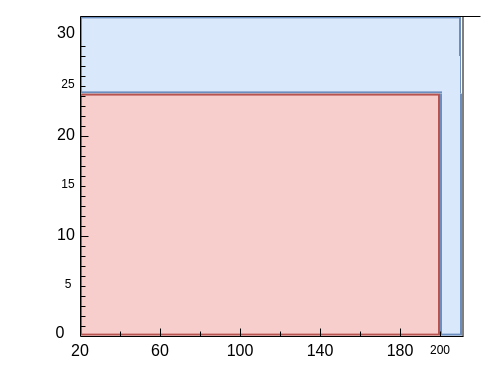 <mxfile version="24.7.7">
  <diagram name="Page-1" id="2YBvvXClWsGukQMizWep">
    <mxGraphModel dx="94" dy="171" grid="1" gridSize="5" guides="1" tooltips="1" connect="1" arrows="1" fold="1" page="1" pageScale="1" pageWidth="850" pageHeight="1100" math="0" shadow="0">
      <root>
        <mxCell id="0" />
        <mxCell id="1" parent="0" />
        <mxCell id="fkxoJw_FiIvYXWFRIx9n-25" value="&lt;font style=&quot;font-size: 6px;&quot;&gt;15&lt;/font&gt;&lt;span style=&quot;color: rgba(0, 0, 0, 0); font-family: monospace; font-size: 0px; text-align: start; text-wrap: nowrap;&quot;&gt;%3CmxGraphModel%3E%3Croot%3E%3CmxCell%20id%3D%220%22%2F%3E%3CmxCell%20id%3D%221%22%20parent%3D%220%22%2F%3E%3CmxCell%20id%3D%222%22%20value%3D%22%26lt%3Bfont%20style%3D%26quot%3Bfont-size%3A%204px%3B%26quot%3B%26gt%3B12%26lt%3B%2Ffont%26gt%3B%22%20style%3D%22text%3Bhtml%3D1%3Balign%3Dcenter%3BverticalAlign%3Dmiddle%3BwhiteSpace%3Dwrap%3Brounded%3D0%3B%22%20vertex%3D%221%22%20parent%3D%221%22%3E%3CmxGeometry%20x%3D%22404%22%20y%3D%22402%22%20width%3D%2260%22%20height%3D%2230%22%20as%3D%22geometry%22%2F%3E%3C%2FmxCell%3E%3C%2Froot%3E%3C%2FmxGraphModel%3E&lt;/span&gt;&lt;span style=&quot;color: rgba(0, 0, 0, 0); font-family: monospace; font-size: 0px; text-align: start; text-wrap: nowrap;&quot;&gt;%3CmxGraphModel%3E%3Croot%3E%3CmxCell%20id%3D%220%22%2F%3E%3CmxCell%20id%3D%221%22%20parent%3D%220%22%2F%3E%3CmxCell%20id%3D%222%22%20value%3D%22%26lt%3Bfont%20style%3D%26quot%3Bfont-size%3A%204px%3B%26quot%3B%26gt%3B12%26lt%3B%2Ffont%26gt%3B%22%20style%3D%22text%3Bhtml%3D1%3Balign%3Dcenter%3BverticalAlign%3Dmiddle%3BwhiteSpace%3Dwrap%3Brounded%3D0%3B%22%20vertex%3D%221%22%20parent%3D%221%22%3E%3CmxGeometry%20x%3D%22404%22%20y%3D%22402%22%20width%3D%2260%22%20height%3D%2230%22%20as%3D%22geometry%22%2F%3E%3C%2FmxCell%3E%3C%2Froot%3E%3C%2FmxGraphModel%3E&lt;/span&gt;" style="text;html=1;align=center;verticalAlign=middle;whiteSpace=wrap;rounded=0;" vertex="1" parent="1">
          <mxGeometry x="404" y="387" width="60" height="30" as="geometry" />
        </mxCell>
        <mxCell id="fkxoJw_FiIvYXWFRIx9n-4" value="&lt;font style=&quot;font-size: 8px;&quot;&gt;20&lt;/font&gt;" style="text;html=1;align=center;verticalAlign=middle;whiteSpace=wrap;rounded=0;" vertex="1" parent="1">
          <mxGeometry x="403" y="363" width="60" height="30" as="geometry" />
        </mxCell>
        <mxCell id="fkxoJw_FiIvYXWFRIx9n-3" value="&lt;font style=&quot;font-size: 8px;&quot;&gt;10&lt;/font&gt;" style="text;html=1;align=center;verticalAlign=middle;whiteSpace=wrap;rounded=0;" vertex="1" parent="1">
          <mxGeometry x="403" y="413" width="60" height="30" as="geometry" />
        </mxCell>
        <mxCell id="GQAdlAE5HYUgt-AYLH03-14" value="&lt;font style=&quot;font-size: 6px;&quot;&gt;200&lt;/font&gt;" style="text;html=1;align=center;verticalAlign=middle;whiteSpace=wrap;rounded=0;" parent="1" vertex="1">
          <mxGeometry x="589.9" y="470" width="60" height="30" as="geometry" />
        </mxCell>
        <mxCell id="xvQEQHH_XLuV9ZaB941X-30" value="" style="rounded=0;whiteSpace=wrap;html=1;fillColor=#dae8fc;strokeColor=#6c8ebf;" parent="1" vertex="1">
          <mxGeometry x="620.5" y="359.3" width="10" height="120" as="geometry" />
        </mxCell>
        <mxCell id="xvQEQHH_XLuV9ZaB941X-29" value="" style="rounded=0;whiteSpace=wrap;html=1;fillColor=#dae8fc;strokeColor=#6c8ebf;" parent="1" vertex="1">
          <mxGeometry x="440.5" y="320.7" width="189.5" height="37.5" as="geometry" />
        </mxCell>
        <mxCell id="xvQEQHH_XLuV9ZaB941X-28" value="" style="rounded=0;whiteSpace=wrap;html=1;fillColor=#f8cecc;strokeColor=#b85450;" parent="1" vertex="1">
          <mxGeometry x="440.5" y="359.3" width="179" height="120" as="geometry" />
        </mxCell>
        <mxCell id="xvQEQHH_XLuV9ZaB941X-1" value="" style="endArrow=none;html=1;rounded=0;strokeWidth=0.5;" parent="1" edge="1">
          <mxGeometry width="50" height="50" relative="1" as="geometry">
            <mxPoint x="440" y="480" as="sourcePoint" />
            <mxPoint x="631.5" y="480" as="targetPoint" />
          </mxGeometry>
        </mxCell>
        <mxCell id="xvQEQHH_XLuV9ZaB941X-2" value="" style="endArrow=none;html=1;rounded=0;strokeWidth=0.5;" parent="1" edge="1">
          <mxGeometry width="50" height="50" relative="1" as="geometry">
            <mxPoint x="440" y="480" as="sourcePoint" />
            <mxPoint x="440" y="320" as="targetPoint" />
          </mxGeometry>
        </mxCell>
        <mxCell id="xvQEQHH_XLuV9ZaB941X-3" value="" style="endArrow=none;html=1;rounded=0;strokeWidth=0.5;" parent="1" edge="1">
          <mxGeometry width="50" height="50" relative="1" as="geometry">
            <mxPoint x="440" y="320" as="sourcePoint" />
            <mxPoint x="640" y="320" as="targetPoint" />
          </mxGeometry>
        </mxCell>
        <mxCell id="xvQEQHH_XLuV9ZaB941X-4" value="" style="endArrow=none;html=1;rounded=0;strokeWidth=0.5;" parent="1" edge="1">
          <mxGeometry width="50" height="50" relative="1" as="geometry">
            <mxPoint x="631.25" y="480" as="sourcePoint" />
            <mxPoint x="631.25" y="320" as="targetPoint" />
          </mxGeometry>
        </mxCell>
        <mxCell id="xvQEQHH_XLuV9ZaB941X-5" value="" style="endArrow=none;html=1;rounded=0;strokeWidth=0.5;arcSize=20;" parent="1" edge="1">
          <mxGeometry width="50" height="50" relative="1" as="geometry">
            <mxPoint x="460" y="480" as="sourcePoint" />
            <mxPoint x="460" y="477.5" as="targetPoint" />
          </mxGeometry>
        </mxCell>
        <mxCell id="xvQEQHH_XLuV9ZaB941X-6" value="" style="endArrow=none;html=1;rounded=0;strokeWidth=0.5;arcSize=20;" parent="1" edge="1">
          <mxGeometry width="50" height="50" relative="1" as="geometry">
            <mxPoint x="480" y="480" as="sourcePoint" />
            <mxPoint x="480" y="476" as="targetPoint" />
          </mxGeometry>
        </mxCell>
        <mxCell id="xvQEQHH_XLuV9ZaB941X-8" value="" style="endArrow=none;html=1;rounded=0;strokeWidth=0.5;arcSize=20;" parent="1" edge="1">
          <mxGeometry width="50" height="50" relative="1" as="geometry">
            <mxPoint x="500" y="480" as="sourcePoint" />
            <mxPoint x="500" y="477.5" as="targetPoint" />
          </mxGeometry>
        </mxCell>
        <mxCell id="xvQEQHH_XLuV9ZaB941X-10" value="" style="endArrow=none;html=1;rounded=0;strokeWidth=0.5;arcSize=20;" parent="1" edge="1">
          <mxGeometry width="50" height="50" relative="1" as="geometry">
            <mxPoint x="560" y="480" as="sourcePoint" />
            <mxPoint x="560" y="476" as="targetPoint" />
          </mxGeometry>
        </mxCell>
        <mxCell id="xvQEQHH_XLuV9ZaB941X-11" value="" style="endArrow=none;html=1;rounded=0;strokeWidth=0.5;arcSize=20;" parent="1" edge="1">
          <mxGeometry width="50" height="50" relative="1" as="geometry">
            <mxPoint x="520" y="480" as="sourcePoint" />
            <mxPoint x="520" y="476" as="targetPoint" />
          </mxGeometry>
        </mxCell>
        <mxCell id="xvQEQHH_XLuV9ZaB941X-12" value="" style="endArrow=none;html=1;rounded=0;strokeWidth=0.5;arcSize=20;" parent="1" edge="1">
          <mxGeometry width="50" height="50" relative="1" as="geometry">
            <mxPoint x="600" y="480" as="sourcePoint" />
            <mxPoint x="600" y="476" as="targetPoint" />
          </mxGeometry>
        </mxCell>
        <mxCell id="xvQEQHH_XLuV9ZaB941X-15" value="" style="endArrow=none;html=1;rounded=0;strokeWidth=0.5;arcSize=20;" parent="1" edge="1">
          <mxGeometry width="50" height="50" relative="1" as="geometry">
            <mxPoint x="540" y="480" as="sourcePoint" />
            <mxPoint x="540" y="477.5" as="targetPoint" />
          </mxGeometry>
        </mxCell>
        <mxCell id="xvQEQHH_XLuV9ZaB941X-16" value="" style="endArrow=none;html=1;rounded=0;strokeWidth=0.5;arcSize=20;" parent="1" edge="1">
          <mxGeometry width="50" height="50" relative="1" as="geometry">
            <mxPoint x="580" y="480" as="sourcePoint" />
            <mxPoint x="580" y="477.5" as="targetPoint" />
          </mxGeometry>
        </mxCell>
        <mxCell id="xvQEQHH_XLuV9ZaB941X-17" value="" style="endArrow=none;html=1;rounded=0;strokeWidth=0.5;arcSize=20;" parent="1" edge="1">
          <mxGeometry width="50" height="50" relative="1" as="geometry">
            <mxPoint x="620" y="480" as="sourcePoint" />
            <mxPoint x="620" y="477.5" as="targetPoint" />
          </mxGeometry>
        </mxCell>
        <mxCell id="xvQEQHH_XLuV9ZaB941X-21" value="" style="endArrow=none;html=1;rounded=0;strokeWidth=0.5;arcSize=20;" parent="1" edge="1">
          <mxGeometry width="50" height="50" relative="1" as="geometry">
            <mxPoint x="444" y="430" as="sourcePoint" />
            <mxPoint x="440" y="430" as="targetPoint" />
          </mxGeometry>
        </mxCell>
        <mxCell id="xvQEQHH_XLuV9ZaB941X-26" value="" style="endArrow=none;html=1;rounded=0;strokeWidth=0.5;arcSize=20;" parent="1" edge="1">
          <mxGeometry width="50" height="50" relative="1" as="geometry">
            <mxPoint x="444" y="380" as="sourcePoint" />
            <mxPoint x="440" y="380" as="targetPoint" />
          </mxGeometry>
        </mxCell>
        <mxCell id="xvQEQHH_XLuV9ZaB941X-27" value="" style="endArrow=none;html=1;rounded=0;strokeWidth=0.5;arcSize=20;" parent="1" edge="1">
          <mxGeometry width="50" height="50" relative="1" as="geometry">
            <mxPoint x="440" y="340" as="sourcePoint" />
            <mxPoint x="442.5" y="340" as="targetPoint" />
          </mxGeometry>
        </mxCell>
        <mxCell id="xvQEQHH_XLuV9ZaB941X-31" value="" style="rounded=0;whiteSpace=wrap;html=1;fillColor=#dae8fc;strokeColor=none;" parent="1" vertex="1">
          <mxGeometry x="621" y="340" width="9" height="61" as="geometry" />
        </mxCell>
        <mxCell id="GQAdlAE5HYUgt-AYLH03-1" value="&lt;font style=&quot;font-size: 8px;&quot;&gt;20&lt;/font&gt;" style="text;html=1;align=center;verticalAlign=middle;whiteSpace=wrap;rounded=0;" parent="1" vertex="1">
          <mxGeometry x="410" y="471" width="60" height="30" as="geometry" />
        </mxCell>
        <mxCell id="GQAdlAE5HYUgt-AYLH03-2" value="&lt;font style=&quot;font-size: 8px;&quot;&gt;60&lt;/font&gt;" style="text;html=1;align=center;verticalAlign=middle;whiteSpace=wrap;rounded=0;" parent="1" vertex="1">
          <mxGeometry x="450" y="471" width="60" height="30" as="geometry" />
        </mxCell>
        <mxCell id="GQAdlAE5HYUgt-AYLH03-3" value="&lt;font style=&quot;font-size: 8px;&quot;&gt;100&lt;/font&gt;" style="text;html=1;align=center;verticalAlign=middle;whiteSpace=wrap;rounded=0;" parent="1" vertex="1">
          <mxGeometry x="490" y="471" width="60" height="30" as="geometry" />
        </mxCell>
        <mxCell id="GQAdlAE5HYUgt-AYLH03-4" value="&lt;font style=&quot;font-size: 8px;&quot;&gt;140&lt;/font&gt;" style="text;html=1;align=center;verticalAlign=middle;whiteSpace=wrap;rounded=0;" parent="1" vertex="1">
          <mxGeometry x="529.9" y="471" width="60" height="30" as="geometry" />
        </mxCell>
        <mxCell id="GQAdlAE5HYUgt-AYLH03-5" value="&lt;font style=&quot;font-size: 8px;&quot;&gt;180&lt;/font&gt;" style="text;html=1;align=center;verticalAlign=middle;whiteSpace=wrap;rounded=0;" parent="1" vertex="1">
          <mxGeometry x="570" y="471" width="60" height="30" as="geometry" />
        </mxCell>
        <mxCell id="GQAdlAE5HYUgt-AYLH03-8" value="&lt;font style=&quot;font-size: 8px;&quot;&gt;0&lt;/font&gt;" style="text;html=1;align=center;verticalAlign=middle;whiteSpace=wrap;rounded=0;" parent="1" vertex="1">
          <mxGeometry x="400" y="462" width="60" height="30" as="geometry" />
        </mxCell>
        <mxCell id="fkxoJw_FiIvYXWFRIx9n-5" value="&lt;font style=&quot;font-size: 8px;&quot;&gt;30&lt;/font&gt;" style="text;html=1;align=center;verticalAlign=middle;whiteSpace=wrap;rounded=0;" vertex="1" parent="1">
          <mxGeometry x="403" y="312" width="60" height="30" as="geometry" />
        </mxCell>
        <mxCell id="fkxoJw_FiIvYXWFRIx9n-6" value="" style="endArrow=none;html=1;rounded=0;strokeWidth=0.5;arcSize=20;" edge="1" parent="1">
          <mxGeometry width="50" height="50" relative="1" as="geometry">
            <mxPoint x="440" y="405" as="sourcePoint" />
            <mxPoint x="442.5" y="405" as="targetPoint" />
          </mxGeometry>
        </mxCell>
        <mxCell id="fkxoJw_FiIvYXWFRIx9n-7" value="" style="endArrow=none;html=1;rounded=0;strokeWidth=0.5;arcSize=20;" edge="1" parent="1">
          <mxGeometry width="50" height="50" relative="1" as="geometry">
            <mxPoint x="440" y="410" as="sourcePoint" />
            <mxPoint x="442.5" y="410" as="targetPoint" />
          </mxGeometry>
        </mxCell>
        <mxCell id="fkxoJw_FiIvYXWFRIx9n-8" value="" style="endArrow=none;html=1;rounded=0;strokeWidth=0.5;arcSize=20;" edge="1" parent="1">
          <mxGeometry width="50" height="50" relative="1" as="geometry">
            <mxPoint x="440" y="415" as="sourcePoint" />
            <mxPoint x="442.5" y="415" as="targetPoint" />
          </mxGeometry>
        </mxCell>
        <mxCell id="fkxoJw_FiIvYXWFRIx9n-9" value="" style="endArrow=none;html=1;rounded=0;strokeWidth=0.5;arcSize=20;" edge="1" parent="1">
          <mxGeometry width="50" height="50" relative="1" as="geometry">
            <mxPoint x="440" y="420" as="sourcePoint" />
            <mxPoint x="442.5" y="420" as="targetPoint" />
          </mxGeometry>
        </mxCell>
        <mxCell id="fkxoJw_FiIvYXWFRIx9n-10" value="" style="endArrow=none;html=1;rounded=0;strokeWidth=0.5;arcSize=20;" edge="1" parent="1">
          <mxGeometry width="50" height="50" relative="1" as="geometry">
            <mxPoint x="440" y="425" as="sourcePoint" />
            <mxPoint x="442.5" y="425" as="targetPoint" />
          </mxGeometry>
        </mxCell>
        <mxCell id="fkxoJw_FiIvYXWFRIx9n-11" value="" style="endArrow=none;html=1;rounded=0;strokeWidth=0.5;arcSize=20;" edge="1" parent="1">
          <mxGeometry width="50" height="50" relative="1" as="geometry">
            <mxPoint x="440" y="385" as="sourcePoint" />
            <mxPoint x="442.5" y="385" as="targetPoint" />
          </mxGeometry>
        </mxCell>
        <mxCell id="fkxoJw_FiIvYXWFRIx9n-12" value="" style="endArrow=none;html=1;rounded=0;strokeWidth=0.5;arcSize=20;" edge="1" parent="1">
          <mxGeometry width="50" height="50" relative="1" as="geometry">
            <mxPoint x="440" y="390" as="sourcePoint" />
            <mxPoint x="442.5" y="390" as="targetPoint" />
          </mxGeometry>
        </mxCell>
        <mxCell id="fkxoJw_FiIvYXWFRIx9n-13" value="" style="endArrow=none;html=1;rounded=0;strokeWidth=0.5;arcSize=20;" edge="1" parent="1">
          <mxGeometry width="50" height="50" relative="1" as="geometry">
            <mxPoint x="440" y="395" as="sourcePoint" />
            <mxPoint x="442.5" y="395" as="targetPoint" />
          </mxGeometry>
        </mxCell>
        <mxCell id="fkxoJw_FiIvYXWFRIx9n-14" value="" style="endArrow=none;html=1;rounded=0;strokeWidth=0.5;arcSize=20;" edge="1" parent="1">
          <mxGeometry width="50" height="50" relative="1" as="geometry">
            <mxPoint x="440" y="400" as="sourcePoint" />
            <mxPoint x="442.5" y="400" as="targetPoint" />
          </mxGeometry>
        </mxCell>
        <mxCell id="fkxoJw_FiIvYXWFRIx9n-15" value="" style="endArrow=none;html=1;rounded=0;strokeWidth=0.5;arcSize=20;" edge="1" parent="1">
          <mxGeometry width="50" height="50" relative="1" as="geometry">
            <mxPoint x="440" y="455" as="sourcePoint" />
            <mxPoint x="442.5" y="455" as="targetPoint" />
          </mxGeometry>
        </mxCell>
        <mxCell id="fkxoJw_FiIvYXWFRIx9n-16" value="" style="endArrow=none;html=1;rounded=0;strokeWidth=0.5;arcSize=20;" edge="1" parent="1">
          <mxGeometry width="50" height="50" relative="1" as="geometry">
            <mxPoint x="440" y="460" as="sourcePoint" />
            <mxPoint x="442.5" y="460" as="targetPoint" />
          </mxGeometry>
        </mxCell>
        <mxCell id="fkxoJw_FiIvYXWFRIx9n-17" value="" style="endArrow=none;html=1;rounded=0;strokeWidth=0.5;arcSize=20;" edge="1" parent="1">
          <mxGeometry width="50" height="50" relative="1" as="geometry">
            <mxPoint x="440" y="465" as="sourcePoint" />
            <mxPoint x="442.5" y="465" as="targetPoint" />
          </mxGeometry>
        </mxCell>
        <mxCell id="fkxoJw_FiIvYXWFRIx9n-18" value="" style="endArrow=none;html=1;rounded=0;strokeWidth=0.5;arcSize=20;" edge="1" parent="1">
          <mxGeometry width="50" height="50" relative="1" as="geometry">
            <mxPoint x="440" y="470" as="sourcePoint" />
            <mxPoint x="442.5" y="470" as="targetPoint" />
          </mxGeometry>
        </mxCell>
        <mxCell id="fkxoJw_FiIvYXWFRIx9n-19" value="" style="endArrow=none;html=1;rounded=0;strokeWidth=0.5;arcSize=20;" edge="1" parent="1">
          <mxGeometry width="50" height="50" relative="1" as="geometry">
            <mxPoint x="440" y="475" as="sourcePoint" />
            <mxPoint x="442.5" y="475" as="targetPoint" />
          </mxGeometry>
        </mxCell>
        <mxCell id="fkxoJw_FiIvYXWFRIx9n-20" value="" style="endArrow=none;html=1;rounded=0;strokeWidth=0.5;arcSize=20;" edge="1" parent="1">
          <mxGeometry width="50" height="50" relative="1" as="geometry">
            <mxPoint x="440" y="435" as="sourcePoint" />
            <mxPoint x="442.5" y="435" as="targetPoint" />
          </mxGeometry>
        </mxCell>
        <mxCell id="fkxoJw_FiIvYXWFRIx9n-21" value="" style="endArrow=none;html=1;rounded=0;strokeWidth=0.5;arcSize=20;" edge="1" parent="1">
          <mxGeometry width="50" height="50" relative="1" as="geometry">
            <mxPoint x="440" y="440" as="sourcePoint" />
            <mxPoint x="442.5" y="440" as="targetPoint" />
          </mxGeometry>
        </mxCell>
        <mxCell id="fkxoJw_FiIvYXWFRIx9n-22" value="" style="endArrow=none;html=1;rounded=0;strokeWidth=0.5;arcSize=20;" edge="1" parent="1">
          <mxGeometry width="50" height="50" relative="1" as="geometry">
            <mxPoint x="440" y="445" as="sourcePoint" />
            <mxPoint x="442.5" y="445" as="targetPoint" />
          </mxGeometry>
        </mxCell>
        <mxCell id="fkxoJw_FiIvYXWFRIx9n-23" value="" style="endArrow=none;html=1;rounded=0;strokeWidth=0.5;arcSize=20;" edge="1" parent="1">
          <mxGeometry width="50" height="50" relative="1" as="geometry">
            <mxPoint x="440" y="450" as="sourcePoint" />
            <mxPoint x="442.5" y="450" as="targetPoint" />
          </mxGeometry>
        </mxCell>
        <mxCell id="fkxoJw_FiIvYXWFRIx9n-27" value="&lt;span style=&quot;font-size: 6px;&quot;&gt;5&lt;/span&gt;" style="text;html=1;align=center;verticalAlign=middle;whiteSpace=wrap;rounded=0;" vertex="1" parent="1">
          <mxGeometry x="404" y="437" width="60" height="30" as="geometry" />
        </mxCell>
        <mxCell id="fkxoJw_FiIvYXWFRIx9n-28" value="" style="endArrow=none;html=1;rounded=0;strokeWidth=0.5;arcSize=20;" edge="1" parent="1">
          <mxGeometry width="50" height="50" relative="1" as="geometry">
            <mxPoint x="440" y="355" as="sourcePoint" />
            <mxPoint x="442.5" y="355" as="targetPoint" />
          </mxGeometry>
        </mxCell>
        <mxCell id="fkxoJw_FiIvYXWFRIx9n-29" value="" style="endArrow=none;html=1;rounded=0;strokeWidth=0.5;arcSize=20;" edge="1" parent="1">
          <mxGeometry width="50" height="50" relative="1" as="geometry">
            <mxPoint x="440" y="360" as="sourcePoint" />
            <mxPoint x="442.5" y="360" as="targetPoint" />
          </mxGeometry>
        </mxCell>
        <mxCell id="fkxoJw_FiIvYXWFRIx9n-30" value="" style="endArrow=none;html=1;rounded=0;strokeWidth=0.5;arcSize=20;" edge="1" parent="1">
          <mxGeometry width="50" height="50" relative="1" as="geometry">
            <mxPoint x="440" y="365" as="sourcePoint" />
            <mxPoint x="442.5" y="365" as="targetPoint" />
          </mxGeometry>
        </mxCell>
        <mxCell id="fkxoJw_FiIvYXWFRIx9n-31" value="" style="endArrow=none;html=1;rounded=0;strokeWidth=0.5;arcSize=20;" edge="1" parent="1">
          <mxGeometry width="50" height="50" relative="1" as="geometry">
            <mxPoint x="440" y="370" as="sourcePoint" />
            <mxPoint x="442.5" y="370" as="targetPoint" />
          </mxGeometry>
        </mxCell>
        <mxCell id="fkxoJw_FiIvYXWFRIx9n-32" value="" style="endArrow=none;html=1;rounded=0;strokeWidth=0.5;arcSize=20;" edge="1" parent="1">
          <mxGeometry width="50" height="50" relative="1" as="geometry">
            <mxPoint x="440" y="375" as="sourcePoint" />
            <mxPoint x="442.5" y="375" as="targetPoint" />
          </mxGeometry>
        </mxCell>
        <mxCell id="fkxoJw_FiIvYXWFRIx9n-33" value="" style="endArrow=none;html=1;rounded=0;strokeWidth=0.5;arcSize=20;" edge="1" parent="1">
          <mxGeometry width="50" height="50" relative="1" as="geometry">
            <mxPoint x="440" y="335" as="sourcePoint" />
            <mxPoint x="442.5" y="335" as="targetPoint" />
          </mxGeometry>
        </mxCell>
        <mxCell id="fkxoJw_FiIvYXWFRIx9n-35" value="" style="endArrow=none;html=1;rounded=0;strokeWidth=0.5;arcSize=20;" edge="1" parent="1">
          <mxGeometry width="50" height="50" relative="1" as="geometry">
            <mxPoint x="440" y="345" as="sourcePoint" />
            <mxPoint x="442.5" y="345" as="targetPoint" />
          </mxGeometry>
        </mxCell>
        <mxCell id="fkxoJw_FiIvYXWFRIx9n-36" value="" style="endArrow=none;html=1;rounded=0;strokeWidth=0.5;arcSize=20;" edge="1" parent="1">
          <mxGeometry width="50" height="50" relative="1" as="geometry">
            <mxPoint x="440" y="350" as="sourcePoint" />
            <mxPoint x="442.5" y="350" as="targetPoint" />
          </mxGeometry>
        </mxCell>
        <mxCell id="fkxoJw_FiIvYXWFRIx9n-37" value="&lt;span style=&quot;font-size: 6px;&quot;&gt;25&lt;/span&gt;" style="text;html=1;align=center;verticalAlign=middle;whiteSpace=wrap;rounded=0;" vertex="1" parent="1">
          <mxGeometry x="404" y="337" width="60" height="30" as="geometry" />
        </mxCell>
      </root>
    </mxGraphModel>
  </diagram>
</mxfile>
